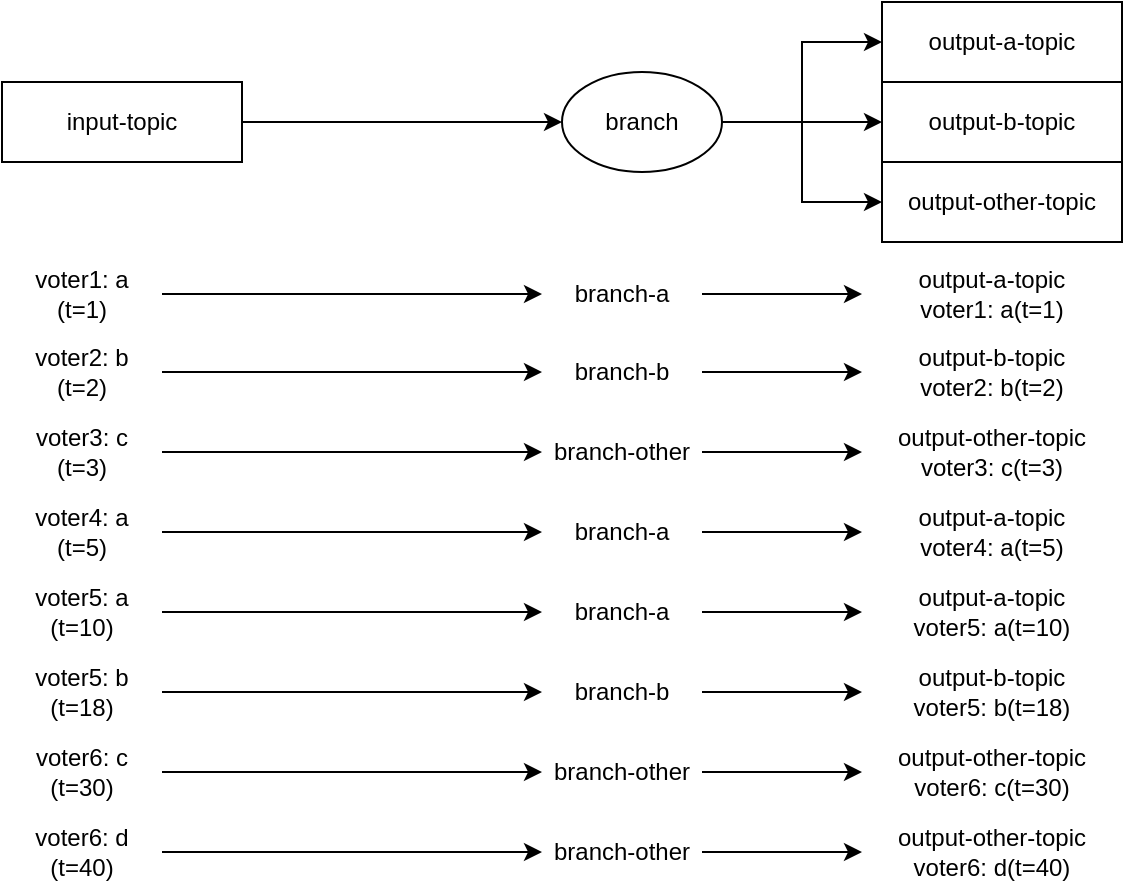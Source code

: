 <mxfile version="24.7.14">
  <diagram name="페이지-1" id="8g5Zn0wMJFjncriXSSx3">
    <mxGraphModel dx="524" dy="995" grid="1" gridSize="10" guides="1" tooltips="1" connect="1" arrows="1" fold="1" page="1" pageScale="1" pageWidth="1169" pageHeight="827" math="0" shadow="0">
      <root>
        <mxCell id="0" />
        <mxCell id="1" parent="0" />
        <mxCell id="pKS4B4EWEE2jMQGI_RAB-51" style="edgeStyle=orthogonalEdgeStyle;rounded=0;orthogonalLoop=1;jettySize=auto;html=1;entryX=0;entryY=0.5;entryDx=0;entryDy=0;strokeColor=#000000;fontColor=#000000;" parent="1" source="pKS4B4EWEE2jMQGI_RAB-52" target="pKS4B4EWEE2jMQGI_RAB-54" edge="1">
          <mxGeometry relative="1" as="geometry" />
        </mxCell>
        <mxCell id="pKS4B4EWEE2jMQGI_RAB-52" value="&lt;div&gt;&lt;font&gt;input-topic&lt;/font&gt;&lt;/div&gt;" style="rounded=0;whiteSpace=wrap;html=1;strokeColor=#000000;fontColor=#000000;" parent="1" vertex="1">
          <mxGeometry x="80" y="160" width="120" height="40" as="geometry" />
        </mxCell>
        <mxCell id="pKS4B4EWEE2jMQGI_RAB-53" style="edgeStyle=orthogonalEdgeStyle;rounded=0;orthogonalLoop=1;jettySize=auto;html=1;entryX=0;entryY=0.5;entryDx=0;entryDy=0;strokeColor=#000000;fontColor=#000000;" parent="1" source="pKS4B4EWEE2jMQGI_RAB-54" target="pKS4B4EWEE2jMQGI_RAB-55" edge="1">
          <mxGeometry relative="1" as="geometry" />
        </mxCell>
        <mxCell id="cnL0BJFdg0d7fFRK8mFJ-3" style="edgeStyle=orthogonalEdgeStyle;rounded=0;orthogonalLoop=1;jettySize=auto;html=1;entryX=0;entryY=0.5;entryDx=0;entryDy=0;" edge="1" parent="1" source="pKS4B4EWEE2jMQGI_RAB-54" target="cnL0BJFdg0d7fFRK8mFJ-1">
          <mxGeometry relative="1" as="geometry" />
        </mxCell>
        <mxCell id="cnL0BJFdg0d7fFRK8mFJ-4" style="edgeStyle=orthogonalEdgeStyle;rounded=0;orthogonalLoop=1;jettySize=auto;html=1;entryX=0;entryY=0.5;entryDx=0;entryDy=0;" edge="1" parent="1" source="pKS4B4EWEE2jMQGI_RAB-54" target="cnL0BJFdg0d7fFRK8mFJ-2">
          <mxGeometry relative="1" as="geometry" />
        </mxCell>
        <mxCell id="pKS4B4EWEE2jMQGI_RAB-54" value="&lt;font&gt;branch&lt;/font&gt;" style="ellipse;whiteSpace=wrap;html=1;strokeColor=#000000;fontColor=#000000;" parent="1" vertex="1">
          <mxGeometry x="360" y="155" width="80" height="50" as="geometry" />
        </mxCell>
        <mxCell id="pKS4B4EWEE2jMQGI_RAB-55" value="&lt;font&gt;output-a-topic&lt;/font&gt;" style="rounded=0;whiteSpace=wrap;html=1;strokeColor=#000000;fontColor=#000000;" parent="1" vertex="1">
          <mxGeometry x="520" y="120" width="120" height="40" as="geometry" />
        </mxCell>
        <mxCell id="cnL0BJFdg0d7fFRK8mFJ-1" value="&lt;font&gt;output-b-topic&lt;/font&gt;" style="rounded=0;whiteSpace=wrap;html=1;strokeColor=#000000;fontColor=#000000;" vertex="1" parent="1">
          <mxGeometry x="520" y="160" width="120" height="40" as="geometry" />
        </mxCell>
        <mxCell id="cnL0BJFdg0d7fFRK8mFJ-2" value="&lt;font&gt;output-other-topic&lt;/font&gt;" style="rounded=0;whiteSpace=wrap;html=1;strokeColor=#000000;fontColor=#000000;" vertex="1" parent="1">
          <mxGeometry x="520" y="200" width="120" height="40" as="geometry" />
        </mxCell>
        <mxCell id="cnL0BJFdg0d7fFRK8mFJ-45" style="edgeStyle=orthogonalEdgeStyle;rounded=0;orthogonalLoop=1;jettySize=auto;html=1;entryX=0;entryY=0.5;entryDx=0;entryDy=0;" edge="1" parent="1" source="cnL0BJFdg0d7fFRK8mFJ-5" target="cnL0BJFdg0d7fFRK8mFJ-6">
          <mxGeometry relative="1" as="geometry" />
        </mxCell>
        <mxCell id="cnL0BJFdg0d7fFRK8mFJ-5" value="voter1: a&lt;div&gt;(t=1)&lt;/div&gt;" style="text;html=1;align=center;verticalAlign=middle;whiteSpace=wrap;rounded=0;fontColor=#000000;" vertex="1" parent="1">
          <mxGeometry x="80" y="251" width="80" height="30" as="geometry" />
        </mxCell>
        <mxCell id="cnL0BJFdg0d7fFRK8mFJ-12" style="edgeStyle=orthogonalEdgeStyle;rounded=0;orthogonalLoop=1;jettySize=auto;html=1;" edge="1" parent="1" source="cnL0BJFdg0d7fFRK8mFJ-6" target="cnL0BJFdg0d7fFRK8mFJ-7">
          <mxGeometry relative="1" as="geometry" />
        </mxCell>
        <mxCell id="cnL0BJFdg0d7fFRK8mFJ-6" value="branch-a" style="text;html=1;align=center;verticalAlign=middle;whiteSpace=wrap;rounded=0;fontColor=#000000;" vertex="1" parent="1">
          <mxGeometry x="350" y="251" width="80" height="30" as="geometry" />
        </mxCell>
        <mxCell id="cnL0BJFdg0d7fFRK8mFJ-7" value="&lt;div&gt;output-a-topic&lt;br&gt;&lt;/div&gt;voter1: a&lt;span style=&quot;background-color: initial;&quot;&gt;(t=1)&lt;/span&gt;" style="text;html=1;align=center;verticalAlign=middle;whiteSpace=wrap;rounded=0;fontColor=#000000;" vertex="1" parent="1">
          <mxGeometry x="510" y="251" width="130" height="30" as="geometry" />
        </mxCell>
        <mxCell id="cnL0BJFdg0d7fFRK8mFJ-14" style="edgeStyle=orthogonalEdgeStyle;rounded=0;orthogonalLoop=1;jettySize=auto;html=1;entryX=0;entryY=0.5;entryDx=0;entryDy=0;" edge="1" parent="1" source="cnL0BJFdg0d7fFRK8mFJ-8" target="cnL0BJFdg0d7fFRK8mFJ-9">
          <mxGeometry relative="1" as="geometry" />
        </mxCell>
        <mxCell id="cnL0BJFdg0d7fFRK8mFJ-8" value="voter2: b&lt;div&gt;(t=2)&lt;/div&gt;" style="text;html=1;align=center;verticalAlign=middle;whiteSpace=wrap;rounded=0;fontColor=#000000;" vertex="1" parent="1">
          <mxGeometry x="80" y="290" width="80" height="30" as="geometry" />
        </mxCell>
        <mxCell id="cnL0BJFdg0d7fFRK8mFJ-13" style="edgeStyle=orthogonalEdgeStyle;rounded=0;orthogonalLoop=1;jettySize=auto;html=1;entryX=0;entryY=0.5;entryDx=0;entryDy=0;" edge="1" parent="1" source="cnL0BJFdg0d7fFRK8mFJ-9" target="cnL0BJFdg0d7fFRK8mFJ-10">
          <mxGeometry relative="1" as="geometry" />
        </mxCell>
        <mxCell id="cnL0BJFdg0d7fFRK8mFJ-9" value="branch-b" style="text;html=1;align=center;verticalAlign=middle;whiteSpace=wrap;rounded=0;fontColor=#000000;" vertex="1" parent="1">
          <mxGeometry x="350" y="290" width="80" height="30" as="geometry" />
        </mxCell>
        <mxCell id="cnL0BJFdg0d7fFRK8mFJ-10" value="&lt;div&gt;output-b-topic&lt;br&gt;&lt;/div&gt;voter2: b&lt;span style=&quot;background-color: initial;&quot;&gt;(t=2)&lt;/span&gt;" style="text;html=1;align=center;verticalAlign=middle;whiteSpace=wrap;rounded=0;fontColor=#000000;" vertex="1" parent="1">
          <mxGeometry x="510" y="290" width="130" height="30" as="geometry" />
        </mxCell>
        <mxCell id="cnL0BJFdg0d7fFRK8mFJ-17" style="edgeStyle=orthogonalEdgeStyle;rounded=0;orthogonalLoop=1;jettySize=auto;html=1;entryX=0;entryY=0.5;entryDx=0;entryDy=0;" edge="1" parent="1" source="cnL0BJFdg0d7fFRK8mFJ-15" target="cnL0BJFdg0d7fFRK8mFJ-16">
          <mxGeometry relative="1" as="geometry" />
        </mxCell>
        <mxCell id="cnL0BJFdg0d7fFRK8mFJ-15" value="voter3: c&lt;div&gt;(t=3)&lt;/div&gt;" style="text;html=1;align=center;verticalAlign=middle;whiteSpace=wrap;rounded=0;fontColor=#000000;" vertex="1" parent="1">
          <mxGeometry x="80" y="330" width="80" height="30" as="geometry" />
        </mxCell>
        <mxCell id="cnL0BJFdg0d7fFRK8mFJ-19" style="edgeStyle=orthogonalEdgeStyle;rounded=0;orthogonalLoop=1;jettySize=auto;html=1;" edge="1" parent="1" source="cnL0BJFdg0d7fFRK8mFJ-16" target="cnL0BJFdg0d7fFRK8mFJ-18">
          <mxGeometry relative="1" as="geometry" />
        </mxCell>
        <mxCell id="cnL0BJFdg0d7fFRK8mFJ-16" value="branch-other" style="text;html=1;align=center;verticalAlign=middle;whiteSpace=wrap;rounded=0;fontColor=#000000;" vertex="1" parent="1">
          <mxGeometry x="350" y="330" width="80" height="30" as="geometry" />
        </mxCell>
        <mxCell id="cnL0BJFdg0d7fFRK8mFJ-18" value="&lt;div&gt;output-other-topic&lt;br&gt;&lt;/div&gt;voter3: c&lt;span style=&quot;background-color: initial;&quot;&gt;(t=3)&lt;/span&gt;" style="text;html=1;align=center;verticalAlign=middle;whiteSpace=wrap;rounded=0;fontColor=#000000;" vertex="1" parent="1">
          <mxGeometry x="510" y="330" width="130" height="30" as="geometry" />
        </mxCell>
        <mxCell id="cnL0BJFdg0d7fFRK8mFJ-20" style="edgeStyle=orthogonalEdgeStyle;rounded=0;orthogonalLoop=1;jettySize=auto;html=1;entryX=0;entryY=0.5;entryDx=0;entryDy=0;" edge="1" parent="1" source="cnL0BJFdg0d7fFRK8mFJ-21" target="cnL0BJFdg0d7fFRK8mFJ-23">
          <mxGeometry relative="1" as="geometry" />
        </mxCell>
        <mxCell id="cnL0BJFdg0d7fFRK8mFJ-21" value="voter4: a&lt;div&gt;(t=5)&lt;/div&gt;" style="text;html=1;align=center;verticalAlign=middle;whiteSpace=wrap;rounded=0;fontColor=#000000;" vertex="1" parent="1">
          <mxGeometry x="80" y="370" width="80" height="30" as="geometry" />
        </mxCell>
        <mxCell id="cnL0BJFdg0d7fFRK8mFJ-22" style="edgeStyle=orthogonalEdgeStyle;rounded=0;orthogonalLoop=1;jettySize=auto;html=1;" edge="1" parent="1" source="cnL0BJFdg0d7fFRK8mFJ-23" target="cnL0BJFdg0d7fFRK8mFJ-24">
          <mxGeometry relative="1" as="geometry" />
        </mxCell>
        <mxCell id="cnL0BJFdg0d7fFRK8mFJ-23" value="branch-a" style="text;html=1;align=center;verticalAlign=middle;whiteSpace=wrap;rounded=0;fontColor=#000000;" vertex="1" parent="1">
          <mxGeometry x="350" y="370" width="80" height="30" as="geometry" />
        </mxCell>
        <mxCell id="cnL0BJFdg0d7fFRK8mFJ-24" value="&lt;div&gt;output-a-topic&lt;br&gt;&lt;/div&gt;voter4: a&lt;span style=&quot;background-color: initial;&quot;&gt;(t=5&lt;/span&gt;&lt;span style=&quot;color: rgba(0, 0, 0, 0); font-family: monospace; font-size: 0px; text-align: start; text-wrap: nowrap;&quot;&gt;%3CmxGraphModel%3E%3Croot%3E%3CmxCell%20id%3D%220%22%2F%3E%3CmxCell%20id%3D%221%22%20parent%3D%220%22%2F%3E%3CmxCell%20id%3D%222%22%20style%3D%22edgeStyle%3DorthogonalEdgeStyle%3Brounded%3D0%3BorthogonalLoop%3D1%3BjettySize%3Dauto%3Bhtml%3D1%3BentryX%3D0%3BentryY%3D0.5%3BentryDx%3D0%3BentryDy%3D0%3B%22%20edge%3D%221%22%20source%3D%223%22%20target%3D%225%22%20parent%3D%221%22%3E%3CmxGeometry%20relative%3D%221%22%20as%3D%22geometry%22%2F%3E%3C%2FmxCell%3E%3CmxCell%20id%3D%223%22%20value%3D%22voter3%3A%20c%26lt%3Bdiv%26gt%3B(t%3D3)%26lt%3B%2Fdiv%26gt%3B%22%20style%3D%22text%3Bhtml%3D1%3Balign%3Dcenter%3BverticalAlign%3Dmiddle%3BwhiteSpace%3Dwrap%3Brounded%3D0%3BfontColor%3D%23000000%3B%22%20vertex%3D%221%22%20parent%3D%221%22%3E%3CmxGeometry%20x%3D%2280%22%20y%3D%22330%22%20width%3D%2280%22%20height%3D%2230%22%20as%3D%22geometry%22%2F%3E%3C%2FmxCell%3E%3CmxCell%20id%3D%224%22%20style%3D%22edgeStyle%3DorthogonalEdgeStyle%3Brounded%3D0%3BorthogonalLoop%3D1%3BjettySize%3Dauto%3Bhtml%3D1%3B%22%20edge%3D%221%22%20source%3D%225%22%20target%3D%226%22%20parent%3D%221%22%3E%3CmxGeometry%20relative%3D%221%22%20as%3D%22geometry%22%2F%3E%3C%2FmxCell%3E%3CmxCell%20id%3D%225%22%20value%3D%22branch-other%22%20style%3D%22text%3Bhtml%3D1%3Balign%3Dcenter%3BverticalAlign%3Dmiddle%3BwhiteSpace%3Dwrap%3Brounded%3D0%3BfontColor%3D%23000000%3B%22%20vertex%3D%221%22%20parent%3D%221%22%3E%3CmxGeometry%20x%3D%22350%22%20y%3D%22330%22%20width%3D%2280%22%20height%3D%2230%22%20as%3D%22geometry%22%2F%3E%3C%2FmxCell%3E%3CmxCell%20id%3D%226%22%20value%3D%22%26lt%3Bdiv%26gt%3Boutput-other-topic%26lt%3Bbr%26gt%3B%26lt%3B%2Fdiv%26gt%3Bvoter3%3A%20c%26lt%3Bspan%20style%3D%26quot%3Bbackground-color%3A%20initial%3B%26quot%3B%26gt%3B(t%3D3)%26lt%3B%2Fspan%26gt%3B%22%20style%3D%22text%3Bhtml%3D1%3Balign%3Dcenter%3BverticalAlign%3Dmiddle%3BwhiteSpace%3Dwrap%3Brounded%3D0%3BfontColor%3D%23000000%3B%22%20vertex%3D%221%22%20parent%3D%221%22%3E%3CmxGeometry%20x%3D%22510%22%20y%3D%22330%22%20width%3D%22130%22%20height%3D%2230%22%20as%3D%22geometry%22%2F%3E%3C%2FmxCell%3E%3C%2Froot%3E%3C%2FmxGraphModel%3E&lt;/span&gt;&lt;span style=&quot;background-color: initial;&quot;&gt;)&lt;/span&gt;" style="text;html=1;align=center;verticalAlign=middle;whiteSpace=wrap;rounded=0;fontColor=#000000;" vertex="1" parent="1">
          <mxGeometry x="510" y="370" width="130" height="30" as="geometry" />
        </mxCell>
        <mxCell id="cnL0BJFdg0d7fFRK8mFJ-25" style="edgeStyle=orthogonalEdgeStyle;rounded=0;orthogonalLoop=1;jettySize=auto;html=1;entryX=0;entryY=0.5;entryDx=0;entryDy=0;" edge="1" parent="1" source="cnL0BJFdg0d7fFRK8mFJ-26" target="cnL0BJFdg0d7fFRK8mFJ-28">
          <mxGeometry relative="1" as="geometry" />
        </mxCell>
        <mxCell id="cnL0BJFdg0d7fFRK8mFJ-26" value="voter5: a&lt;div&gt;(t=10)&lt;/div&gt;" style="text;html=1;align=center;verticalAlign=middle;whiteSpace=wrap;rounded=0;fontColor=#000000;" vertex="1" parent="1">
          <mxGeometry x="80" y="410" width="80" height="30" as="geometry" />
        </mxCell>
        <mxCell id="cnL0BJFdg0d7fFRK8mFJ-27" style="edgeStyle=orthogonalEdgeStyle;rounded=0;orthogonalLoop=1;jettySize=auto;html=1;" edge="1" parent="1" source="cnL0BJFdg0d7fFRK8mFJ-28" target="cnL0BJFdg0d7fFRK8mFJ-29">
          <mxGeometry relative="1" as="geometry" />
        </mxCell>
        <mxCell id="cnL0BJFdg0d7fFRK8mFJ-28" value="branch-a" style="text;html=1;align=center;verticalAlign=middle;whiteSpace=wrap;rounded=0;fontColor=#000000;" vertex="1" parent="1">
          <mxGeometry x="350" y="410" width="80" height="30" as="geometry" />
        </mxCell>
        <mxCell id="cnL0BJFdg0d7fFRK8mFJ-29" value="&lt;div&gt;output-a-topic&lt;br&gt;&lt;/div&gt;voter5: a&lt;span style=&quot;background-color: initial;&quot;&gt;(t=10)&lt;/span&gt;" style="text;html=1;align=center;verticalAlign=middle;whiteSpace=wrap;rounded=0;fontColor=#000000;" vertex="1" parent="1">
          <mxGeometry x="510" y="410" width="130" height="30" as="geometry" />
        </mxCell>
        <mxCell id="cnL0BJFdg0d7fFRK8mFJ-30" style="edgeStyle=orthogonalEdgeStyle;rounded=0;orthogonalLoop=1;jettySize=auto;html=1;entryX=0;entryY=0.5;entryDx=0;entryDy=0;" edge="1" parent="1" source="cnL0BJFdg0d7fFRK8mFJ-31" target="cnL0BJFdg0d7fFRK8mFJ-33">
          <mxGeometry relative="1" as="geometry" />
        </mxCell>
        <mxCell id="cnL0BJFdg0d7fFRK8mFJ-31" value="voter5: b&lt;div&gt;(t=18)&lt;/div&gt;" style="text;html=1;align=center;verticalAlign=middle;whiteSpace=wrap;rounded=0;fontColor=#000000;" vertex="1" parent="1">
          <mxGeometry x="80" y="450" width="80" height="30" as="geometry" />
        </mxCell>
        <mxCell id="cnL0BJFdg0d7fFRK8mFJ-32" style="edgeStyle=orthogonalEdgeStyle;rounded=0;orthogonalLoop=1;jettySize=auto;html=1;" edge="1" parent="1" source="cnL0BJFdg0d7fFRK8mFJ-33" target="cnL0BJFdg0d7fFRK8mFJ-34">
          <mxGeometry relative="1" as="geometry" />
        </mxCell>
        <mxCell id="cnL0BJFdg0d7fFRK8mFJ-33" value="branch-b" style="text;html=1;align=center;verticalAlign=middle;whiteSpace=wrap;rounded=0;fontColor=#000000;" vertex="1" parent="1">
          <mxGeometry x="350" y="450" width="80" height="30" as="geometry" />
        </mxCell>
        <mxCell id="cnL0BJFdg0d7fFRK8mFJ-34" value="&lt;div&gt;output-b-topic&lt;br&gt;&lt;/div&gt;voter5: b&lt;span style=&quot;background-color: initial;&quot;&gt;(t=18)&lt;/span&gt;" style="text;html=1;align=center;verticalAlign=middle;whiteSpace=wrap;rounded=0;fontColor=#000000;" vertex="1" parent="1">
          <mxGeometry x="510" y="450" width="130" height="30" as="geometry" />
        </mxCell>
        <mxCell id="cnL0BJFdg0d7fFRK8mFJ-35" style="edgeStyle=orthogonalEdgeStyle;rounded=0;orthogonalLoop=1;jettySize=auto;html=1;entryX=0;entryY=0.5;entryDx=0;entryDy=0;" edge="1" parent="1" source="cnL0BJFdg0d7fFRK8mFJ-36" target="cnL0BJFdg0d7fFRK8mFJ-38">
          <mxGeometry relative="1" as="geometry" />
        </mxCell>
        <mxCell id="cnL0BJFdg0d7fFRK8mFJ-36" value="voter6: c&lt;div&gt;(t=30)&lt;/div&gt;" style="text;html=1;align=center;verticalAlign=middle;whiteSpace=wrap;rounded=0;fontColor=#000000;" vertex="1" parent="1">
          <mxGeometry x="80" y="490" width="80" height="30" as="geometry" />
        </mxCell>
        <mxCell id="cnL0BJFdg0d7fFRK8mFJ-37" style="edgeStyle=orthogonalEdgeStyle;rounded=0;orthogonalLoop=1;jettySize=auto;html=1;" edge="1" parent="1" source="cnL0BJFdg0d7fFRK8mFJ-38" target="cnL0BJFdg0d7fFRK8mFJ-39">
          <mxGeometry relative="1" as="geometry" />
        </mxCell>
        <mxCell id="cnL0BJFdg0d7fFRK8mFJ-38" value="branch-other" style="text;html=1;align=center;verticalAlign=middle;whiteSpace=wrap;rounded=0;fontColor=#000000;" vertex="1" parent="1">
          <mxGeometry x="350" y="490" width="80" height="30" as="geometry" />
        </mxCell>
        <mxCell id="cnL0BJFdg0d7fFRK8mFJ-39" value="&lt;div&gt;output-other-topic&lt;br&gt;&lt;/div&gt;voter6: c&lt;span style=&quot;background-color: initial;&quot;&gt;(t=30)&lt;/span&gt;" style="text;html=1;align=center;verticalAlign=middle;whiteSpace=wrap;rounded=0;fontColor=#000000;" vertex="1" parent="1">
          <mxGeometry x="510" y="490" width="130" height="30" as="geometry" />
        </mxCell>
        <mxCell id="cnL0BJFdg0d7fFRK8mFJ-40" style="edgeStyle=orthogonalEdgeStyle;rounded=0;orthogonalLoop=1;jettySize=auto;html=1;entryX=0;entryY=0.5;entryDx=0;entryDy=0;" edge="1" parent="1" source="cnL0BJFdg0d7fFRK8mFJ-41" target="cnL0BJFdg0d7fFRK8mFJ-43">
          <mxGeometry relative="1" as="geometry" />
        </mxCell>
        <mxCell id="cnL0BJFdg0d7fFRK8mFJ-41" value="voter6: d&lt;div&gt;(t=40)&lt;/div&gt;" style="text;html=1;align=center;verticalAlign=middle;whiteSpace=wrap;rounded=0;fontColor=#000000;" vertex="1" parent="1">
          <mxGeometry x="80" y="530" width="80" height="30" as="geometry" />
        </mxCell>
        <mxCell id="cnL0BJFdg0d7fFRK8mFJ-42" style="edgeStyle=orthogonalEdgeStyle;rounded=0;orthogonalLoop=1;jettySize=auto;html=1;" edge="1" parent="1" source="cnL0BJFdg0d7fFRK8mFJ-43" target="cnL0BJFdg0d7fFRK8mFJ-44">
          <mxGeometry relative="1" as="geometry" />
        </mxCell>
        <mxCell id="cnL0BJFdg0d7fFRK8mFJ-43" value="branch-other" style="text;html=1;align=center;verticalAlign=middle;whiteSpace=wrap;rounded=0;fontColor=#000000;" vertex="1" parent="1">
          <mxGeometry x="350" y="530" width="80" height="30" as="geometry" />
        </mxCell>
        <mxCell id="cnL0BJFdg0d7fFRK8mFJ-44" value="&lt;div&gt;output-other-topic&lt;br&gt;&lt;/div&gt;voter6: d&lt;span style=&quot;background-color: initial;&quot;&gt;(t=40)&lt;/span&gt;" style="text;html=1;align=center;verticalAlign=middle;whiteSpace=wrap;rounded=0;fontColor=#000000;" vertex="1" parent="1">
          <mxGeometry x="510" y="530" width="130" height="30" as="geometry" />
        </mxCell>
      </root>
    </mxGraphModel>
  </diagram>
</mxfile>
